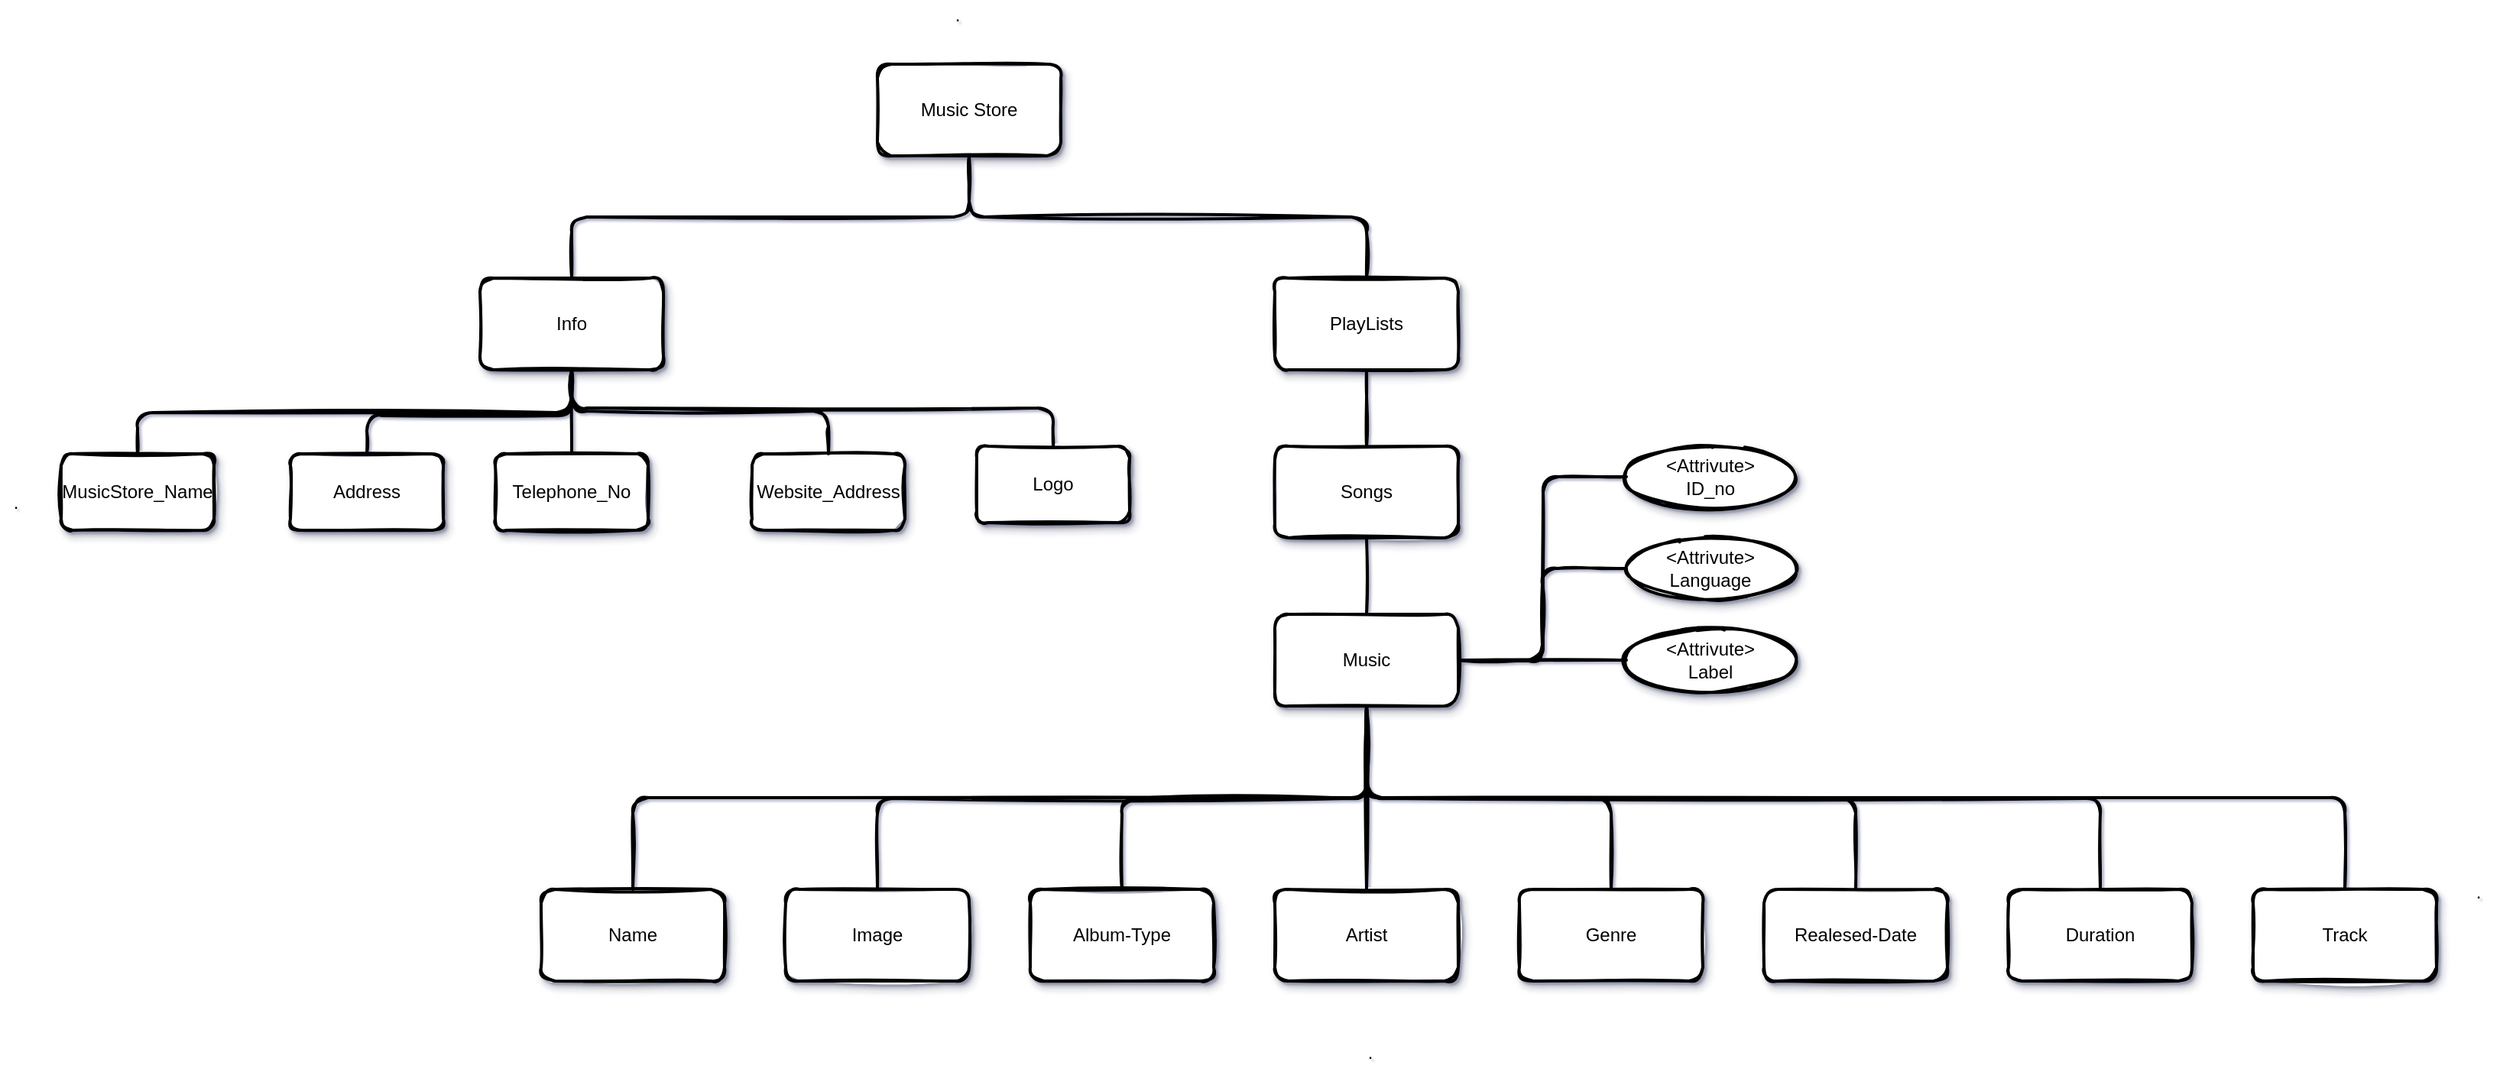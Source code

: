 <mxfile version="14.5.1" type="device"><diagram id="F7Ha_VgItzZ5kvCKJ5cn" name="Page-1"><mxGraphModel dx="1370" dy="584" grid="0" gridSize="10" guides="1" tooltips="1" connect="1" arrows="1" fold="1" page="0" pageScale="1" pageWidth="1100" pageHeight="850" math="0" shadow="1"><root><mxCell id="0"/><mxCell id="1" parent="0"/><mxCell id="w0BsnXmXyfrimXetcaJo-1" value="Music Store" style="rounded=1;whiteSpace=wrap;html=1;sketch=1;shadow=1;glass=0;strokeWidth=2;" parent="1" vertex="1"><mxGeometry x="315" y="54" width="120" height="60" as="geometry"/></mxCell><mxCell id="w0BsnXmXyfrimXetcaJo-2" value="Info" style="rounded=1;whiteSpace=wrap;html=1;sketch=1;shadow=1;glass=0;strokeWidth=2;" parent="1" vertex="1"><mxGeometry x="55" y="194" width="120" height="60" as="geometry"/></mxCell><mxCell id="w0BsnXmXyfrimXetcaJo-3" value="PlayLists" style="rounded=1;whiteSpace=wrap;html=1;sketch=1;shadow=1;glass=0;strokeWidth=2;" parent="1" vertex="1"><mxGeometry x="575" y="194" width="120" height="60" as="geometry"/></mxCell><mxCell id="w0BsnXmXyfrimXetcaJo-4" value="Songs" style="rounded=1;whiteSpace=wrap;html=1;sketch=1;shadow=1;glass=0;strokeWidth=2;" parent="1" vertex="1"><mxGeometry x="575" y="304" width="120" height="60" as="geometry"/></mxCell><mxCell id="w0BsnXmXyfrimXetcaJo-5" value="" style="endArrow=none;html=1;exitX=0.5;exitY=0;exitDx=0;exitDy=0;entryX=0.5;entryY=1;entryDx=0;entryDy=0;edgeStyle=orthogonalEdgeStyle;strokeWidth=2;sketch=1;" parent="1" source="w0BsnXmXyfrimXetcaJo-2" target="w0BsnXmXyfrimXetcaJo-1" edge="1"><mxGeometry width="50" height="50" relative="1" as="geometry"><mxPoint x="345" y="334" as="sourcePoint"/><mxPoint x="395" y="284" as="targetPoint"/><Array as="points"><mxPoint x="115" y="154"/><mxPoint x="375" y="154"/></Array></mxGeometry></mxCell><mxCell id="w0BsnXmXyfrimXetcaJo-6" value="" style="endArrow=none;html=1;exitX=0.5;exitY=0;exitDx=0;exitDy=0;entryX=0.5;entryY=1;entryDx=0;entryDy=0;edgeStyle=orthogonalEdgeStyle;strokeWidth=2;sketch=1;" parent="1" source="w0BsnXmXyfrimXetcaJo-3" target="w0BsnXmXyfrimXetcaJo-1" edge="1"><mxGeometry width="50" height="50" relative="1" as="geometry"><mxPoint x="125" y="204" as="sourcePoint"/><mxPoint x="385" y="124" as="targetPoint"/></mxGeometry></mxCell><mxCell id="w0BsnXmXyfrimXetcaJo-7" value="Music" style="rounded=1;whiteSpace=wrap;html=1;sketch=1;shadow=1;glass=0;strokeWidth=2;" parent="1" vertex="1"><mxGeometry x="575" y="414" width="120" height="60" as="geometry"/></mxCell><mxCell id="w0BsnXmXyfrimXetcaJo-8" value="Name&lt;span style=&quot;color: rgba(0 , 0 , 0 , 0) ; font-family: monospace ; font-size: 0px&quot;&gt;%3CmxGraphModel%3E%3Croot%3E%3CmxCell%20id%3D%220%22%2F%3E%3CmxCell%20id%3D%221%22%20parent%3D%220%22%2F%3E%3CmxCell%20id%3D%222%22%20value%3D%22Music%22%20style%3D%22rounded%3D1%3BwhiteSpace%3Dwrap%3Bhtml%3D1%3Bsketch%3D1%3Bshadow%3D1%3Bglass%3D0%3BstrokeWidth%3D2%3B%22%20vertex%3D%221%22%20parent%3D%221%22%3E%3CmxGeometry%20x%3D%22650%22%20y%3D%22410%22%20width%3D%22120%22%20height%3D%2260%22%20as%3D%22geometry%22%2F%3E%3C%2FmxCell%3E%3C%2Froot%3E%3C%2FmxGraphModel%3E&lt;/span&gt;" style="rounded=1;whiteSpace=wrap;html=1;sketch=1;shadow=1;glass=0;strokeWidth=2;" parent="1" vertex="1"><mxGeometry x="95" y="594" width="120" height="60" as="geometry"/></mxCell><mxCell id="w0BsnXmXyfrimXetcaJo-9" value="Image" style="rounded=1;whiteSpace=wrap;html=1;sketch=1;shadow=1;glass=0;strokeWidth=2;" parent="1" vertex="1"><mxGeometry x="255" y="594" width="120" height="60" as="geometry"/></mxCell><mxCell id="w0BsnXmXyfrimXetcaJo-10" value="Album-Type" style="rounded=1;whiteSpace=wrap;html=1;sketch=1;shadow=1;glass=0;strokeWidth=2;" parent="1" vertex="1"><mxGeometry x="415" y="594" width="120" height="60" as="geometry"/></mxCell><mxCell id="w0BsnXmXyfrimXetcaJo-11" value="Artist" style="rounded=1;whiteSpace=wrap;html=1;sketch=1;shadow=1;glass=0;strokeWidth=2;" parent="1" vertex="1"><mxGeometry x="575" y="594" width="120" height="60" as="geometry"/></mxCell><mxCell id="w0BsnXmXyfrimXetcaJo-12" value="Genre" style="rounded=1;whiteSpace=wrap;html=1;sketch=1;shadow=1;glass=0;strokeWidth=2;" parent="1" vertex="1"><mxGeometry x="735" y="594" width="120" height="60" as="geometry"/></mxCell><mxCell id="w0BsnXmXyfrimXetcaJo-13" value="Realesed-Date" style="rounded=1;whiteSpace=wrap;html=1;sketch=1;shadow=1;glass=0;strokeWidth=2;" parent="1" vertex="1"><mxGeometry x="895" y="594" width="120" height="60" as="geometry"/></mxCell><mxCell id="w0BsnXmXyfrimXetcaJo-14" value="Duration" style="rounded=1;whiteSpace=wrap;html=1;sketch=1;shadow=1;glass=0;strokeWidth=2;" parent="1" vertex="1"><mxGeometry x="1055" y="594" width="120" height="60" as="geometry"/></mxCell><mxCell id="w0BsnXmXyfrimXetcaJo-15" value="Track" style="rounded=1;whiteSpace=wrap;html=1;sketch=1;shadow=1;glass=0;strokeWidth=2;" parent="1" vertex="1"><mxGeometry x="1215" y="594" width="120" height="60" as="geometry"/></mxCell><mxCell id="w0BsnXmXyfrimXetcaJo-16" value="" style="endArrow=none;html=1;strokeWidth=2;entryX=0.5;entryY=1;entryDx=0;entryDy=0;sketch=1;" parent="1" source="w0BsnXmXyfrimXetcaJo-4" target="w0BsnXmXyfrimXetcaJo-3" edge="1"><mxGeometry width="50" height="50" relative="1" as="geometry"><mxPoint x="555" y="334" as="sourcePoint"/><mxPoint x="605" y="284" as="targetPoint"/></mxGeometry></mxCell><mxCell id="w0BsnXmXyfrimXetcaJo-17" value="" style="endArrow=none;html=1;strokeWidth=2;entryX=0.5;entryY=1;entryDx=0;entryDy=0;exitX=0.5;exitY=0;exitDx=0;exitDy=0;sketch=1;" parent="1" source="w0BsnXmXyfrimXetcaJo-7" target="w0BsnXmXyfrimXetcaJo-4" edge="1"><mxGeometry width="50" height="50" relative="1" as="geometry"><mxPoint x="555" y="334" as="sourcePoint"/><mxPoint x="605" y="284" as="targetPoint"/></mxGeometry></mxCell><mxCell id="w0BsnXmXyfrimXetcaJo-18" value="" style="endArrow=none;html=1;strokeWidth=2;entryX=0.5;entryY=1;entryDx=0;entryDy=0;edgeStyle=orthogonalEdgeStyle;sketch=1;" parent="1" source="w0BsnXmXyfrimXetcaJo-11" target="w0BsnXmXyfrimXetcaJo-7" edge="1"><mxGeometry width="50" height="50" relative="1" as="geometry"><mxPoint x="555" y="334" as="sourcePoint"/><mxPoint x="605" y="284" as="targetPoint"/></mxGeometry></mxCell><mxCell id="w0BsnXmXyfrimXetcaJo-19" value="" style="endArrow=none;html=1;strokeWidth=2;exitX=0.5;exitY=0;exitDx=0;exitDy=0;edgeStyle=orthogonalEdgeStyle;sketch=1;" parent="1" source="w0BsnXmXyfrimXetcaJo-10" edge="1"><mxGeometry width="50" height="50" relative="1" as="geometry"><mxPoint x="645" y="604" as="sourcePoint"/><mxPoint x="635" y="474" as="targetPoint"/></mxGeometry></mxCell><mxCell id="w0BsnXmXyfrimXetcaJo-20" value="" style="endArrow=none;html=1;strokeWidth=2;entryX=0.5;entryY=1;entryDx=0;entryDy=0;exitX=0.5;exitY=0;exitDx=0;exitDy=0;edgeStyle=orthogonalEdgeStyle;sketch=1;" parent="1" source="w0BsnXmXyfrimXetcaJo-12" target="w0BsnXmXyfrimXetcaJo-7" edge="1"><mxGeometry width="50" height="50" relative="1" as="geometry"><mxPoint x="655" y="614" as="sourcePoint"/><mxPoint x="655" y="494" as="targetPoint"/></mxGeometry></mxCell><mxCell id="w0BsnXmXyfrimXetcaJo-21" value="" style="endArrow=none;html=1;strokeWidth=2;exitX=0.5;exitY=0;exitDx=0;exitDy=0;edgeStyle=orthogonalEdgeStyle;sketch=1;" parent="1" source="w0BsnXmXyfrimXetcaJo-9" edge="1"><mxGeometry width="50" height="50" relative="1" as="geometry"><mxPoint x="665" y="624" as="sourcePoint"/><mxPoint x="635" y="474" as="targetPoint"/></mxGeometry></mxCell><mxCell id="w0BsnXmXyfrimXetcaJo-22" value="" style="endArrow=none;html=1;strokeWidth=2;entryX=0.5;entryY=0;entryDx=0;entryDy=0;edgeStyle=orthogonalEdgeStyle;sketch=1;" parent="1" target="w0BsnXmXyfrimXetcaJo-13" edge="1"><mxGeometry width="50" height="50" relative="1" as="geometry"><mxPoint x="635" y="474" as="sourcePoint"/><mxPoint x="675" y="514" as="targetPoint"/><Array as="points"><mxPoint x="635" y="534"/><mxPoint x="955" y="534"/></Array></mxGeometry></mxCell><mxCell id="w0BsnXmXyfrimXetcaJo-23" value="" style="endArrow=none;html=1;strokeWidth=2;entryX=0.5;entryY=0;entryDx=0;entryDy=0;edgeStyle=orthogonalEdgeStyle;sketch=1;" parent="1" target="w0BsnXmXyfrimXetcaJo-8" edge="1"><mxGeometry width="50" height="50" relative="1" as="geometry"><mxPoint x="635" y="474" as="sourcePoint"/><mxPoint x="685" y="524" as="targetPoint"/><Array as="points"><mxPoint x="635" y="534"/><mxPoint x="155" y="534"/></Array></mxGeometry></mxCell><mxCell id="w0BsnXmXyfrimXetcaJo-24" value="" style="endArrow=none;html=1;strokeWidth=2;exitX=0.5;exitY=0;exitDx=0;exitDy=0;edgeStyle=orthogonalEdgeStyle;sketch=1;" parent="1" source="w0BsnXmXyfrimXetcaJo-14" edge="1"><mxGeometry width="50" height="50" relative="1" as="geometry"><mxPoint x="695" y="654" as="sourcePoint"/><mxPoint x="635" y="474" as="targetPoint"/></mxGeometry></mxCell><mxCell id="w0BsnXmXyfrimXetcaJo-25" value="MusicStore_Name&lt;span style=&quot;color: rgba(0 , 0 , 0 , 0) ; font-family: monospace ; font-size: 0px&quot;&gt;%3CmxGraphModel%3E%3Croot%3E%3CmxCell%20id%3D%220%22%2F%3E%3CmxCell%20id%3D%221%22%20parent%3D%220%22%2F%3E%3CmxCell%20id%3D%222%22%20value%3D%22Music%22%20style%3D%22rounded%3D1%3BwhiteSpace%3Dwrap%3Bhtml%3D1%3Bsketch%3D1%3Bshadow%3D1%3Bglass%3D0%3BstrokeWidth%3D2%3B%22%20vertex%3D%221%22%20parent%3D%221%22%3E%3CmxGeometry%20x%3D%22650%22%20y%3D%22410%22%20width%3D%22120%22%20height%3D%2260%22%20as%3D%22geometry%22%2F%3E%3C%2FmxCell%3E%3C%2Froot%3E%3C%2FmxGraphModel%3E&lt;/span&gt;" style="rounded=1;whiteSpace=wrap;html=1;sketch=1;shadow=1;glass=0;strokeWidth=2;" parent="1" vertex="1"><mxGeometry x="-219" y="309" width="100" height="50" as="geometry"/></mxCell><mxCell id="w0BsnXmXyfrimXetcaJo-26" value="Address" style="rounded=1;whiteSpace=wrap;html=1;sketch=1;shadow=1;glass=0;strokeWidth=2;" parent="1" vertex="1"><mxGeometry x="-69" y="309" width="100" height="50" as="geometry"/></mxCell><mxCell id="w0BsnXmXyfrimXetcaJo-27" value="Telephone_No" style="rounded=1;whiteSpace=wrap;html=1;sketch=1;shadow=1;glass=0;strokeWidth=2;" parent="1" vertex="1"><mxGeometry x="65" y="309" width="100" height="50" as="geometry"/></mxCell><mxCell id="w0BsnXmXyfrimXetcaJo-28" value="Website_Address" style="rounded=1;whiteSpace=wrap;html=1;sketch=1;shadow=1;glass=0;strokeWidth=2;" parent="1" vertex="1"><mxGeometry x="233" y="309" width="100" height="50" as="geometry"/></mxCell><mxCell id="w0BsnXmXyfrimXetcaJo-29" value="Logo" style="rounded=1;whiteSpace=wrap;html=1;sketch=1;shadow=1;glass=0;strokeWidth=2;" parent="1" vertex="1"><mxGeometry x="380" y="304" width="100" height="50" as="geometry"/></mxCell><mxCell id="w0BsnXmXyfrimXetcaJo-30" value="" style="endArrow=none;html=1;strokeWidth=2;exitX=0.5;exitY=1;exitDx=0;exitDy=0;entryX=0.5;entryY=0;entryDx=0;entryDy=0;edgeStyle=orthogonalEdgeStyle;sketch=1;" parent="1" source="w0BsnXmXyfrimXetcaJo-2" target="w0BsnXmXyfrimXetcaJo-29" edge="1"><mxGeometry width="50" height="50" relative="1" as="geometry"><mxPoint x="245" y="434" as="sourcePoint"/><mxPoint x="295" y="384" as="targetPoint"/></mxGeometry></mxCell><mxCell id="w0BsnXmXyfrimXetcaJo-31" value="" style="endArrow=none;html=1;strokeWidth=2;entryX=0.5;entryY=0;entryDx=0;entryDy=0;edgeStyle=orthogonalEdgeStyle;sketch=1;" parent="1" target="w0BsnXmXyfrimXetcaJo-28" edge="1"><mxGeometry width="50" height="50" relative="1" as="geometry"><mxPoint x="115" y="254" as="sourcePoint"/><mxPoint x="295" y="384" as="targetPoint"/><Array as="points"><mxPoint x="115" y="281"/><mxPoint x="283" y="281"/></Array></mxGeometry></mxCell><mxCell id="w0BsnXmXyfrimXetcaJo-32" value="" style="endArrow=none;html=1;strokeWidth=2;exitX=0.5;exitY=1;exitDx=0;exitDy=0;entryX=0.5;entryY=0;entryDx=0;entryDy=0;edgeStyle=orthogonalEdgeStyle;sketch=1;" parent="1" source="w0BsnXmXyfrimXetcaJo-2" target="w0BsnXmXyfrimXetcaJo-27" edge="1"><mxGeometry width="50" height="50" relative="1" as="geometry"><mxPoint x="245" y="434" as="sourcePoint"/><mxPoint x="295" y="384" as="targetPoint"/></mxGeometry></mxCell><mxCell id="w0BsnXmXyfrimXetcaJo-33" value="" style="endArrow=none;html=1;strokeWidth=2;entryX=0.5;entryY=0;entryDx=0;entryDy=0;edgeStyle=orthogonalEdgeStyle;sketch=1;" parent="1" target="w0BsnXmXyfrimXetcaJo-26" edge="1"><mxGeometry width="50" height="50" relative="1" as="geometry"><mxPoint x="115" y="254" as="sourcePoint"/><mxPoint x="-65" y="319" as="targetPoint"/><Array as="points"><mxPoint x="115" y="284"/><mxPoint x="-19" y="284"/></Array></mxGeometry></mxCell><mxCell id="w0BsnXmXyfrimXetcaJo-34" value="" style="endArrow=none;html=1;strokeWidth=2;exitX=0.5;exitY=0;exitDx=0;exitDy=0;edgeStyle=orthogonalEdgeStyle;sketch=1;" parent="1" source="w0BsnXmXyfrimXetcaJo-25" edge="1"><mxGeometry width="50" height="50" relative="1" as="geometry"><mxPoint x="135" y="274" as="sourcePoint"/><mxPoint x="115" y="254" as="targetPoint"/><Array as="points"><mxPoint x="-169" y="282"/><mxPoint x="115" y="282"/></Array></mxGeometry></mxCell><mxCell id="w0BsnXmXyfrimXetcaJo-35" value="" style="endArrow=none;html=1;strokeWidth=2;exitX=0.5;exitY=0;exitDx=0;exitDy=0;edgeStyle=orthogonalEdgeStyle;sketch=1;" parent="1" source="w0BsnXmXyfrimXetcaJo-15" edge="1"><mxGeometry width="50" height="50" relative="1" as="geometry"><mxPoint x="1125" y="604" as="sourcePoint"/><mxPoint x="635" y="474" as="targetPoint"/><Array as="points"><mxPoint x="1275" y="534"/><mxPoint x="635" y="534"/></Array></mxGeometry></mxCell><mxCell id="w0BsnXmXyfrimXetcaJo-36" value="&lt;span&gt;&amp;lt;Attrivute&amp;gt;&lt;/span&gt;&lt;br&gt;Language" style="ellipse;whiteSpace=wrap;html=1;rounded=1;shadow=1;glass=0;sketch=1;strokeWidth=2;" parent="1" vertex="1"><mxGeometry x="805" y="364" width="110" height="40" as="geometry"/></mxCell><mxCell id="w0BsnXmXyfrimXetcaJo-37" value="&lt;span&gt;&amp;lt;Attrivute&amp;gt;&lt;/span&gt;&lt;br&gt;Label" style="ellipse;whiteSpace=wrap;html=1;rounded=1;shadow=1;glass=0;sketch=1;strokeWidth=2;" parent="1" vertex="1"><mxGeometry x="805" y="424" width="110" height="40" as="geometry"/></mxCell><mxCell id="w0BsnXmXyfrimXetcaJo-38" value="&amp;lt;Attrivute&amp;gt;&lt;br&gt;ID_no" style="ellipse;whiteSpace=wrap;html=1;rounded=1;shadow=1;glass=0;sketch=1;strokeWidth=2;" parent="1" vertex="1"><mxGeometry x="805" y="304" width="110" height="40" as="geometry"/></mxCell><mxCell id="w0BsnXmXyfrimXetcaJo-39" value="" style="endArrow=none;html=1;strokeWidth=2;entryX=0;entryY=0.5;entryDx=0;entryDy=0;edgeStyle=orthogonalEdgeStyle;sketch=1;" parent="1" target="w0BsnXmXyfrimXetcaJo-38" edge="1"><mxGeometry width="50" height="50" relative="1" as="geometry"><mxPoint x="695" y="444" as="sourcePoint"/><mxPoint x="875" y="374" as="targetPoint"/></mxGeometry></mxCell><mxCell id="w0BsnXmXyfrimXetcaJo-40" value="" style="endArrow=none;html=1;strokeWidth=2;exitX=1;exitY=0.5;exitDx=0;exitDy=0;entryX=0;entryY=0.5;entryDx=0;entryDy=0;edgeStyle=orthogonalEdgeStyle;sketch=1;" parent="1" source="w0BsnXmXyfrimXetcaJo-7" target="w0BsnXmXyfrimXetcaJo-36" edge="1"><mxGeometry width="50" height="50" relative="1" as="geometry"><mxPoint x="825" y="424" as="sourcePoint"/><mxPoint x="875" y="374" as="targetPoint"/></mxGeometry></mxCell><mxCell id="w0BsnXmXyfrimXetcaJo-41" value="" style="endArrow=none;html=1;strokeWidth=2;entryX=0;entryY=0.5;entryDx=0;entryDy=0;sketch=1;" parent="1" target="w0BsnXmXyfrimXetcaJo-37" edge="1"><mxGeometry width="50" height="50" relative="1" as="geometry"><mxPoint x="695" y="444" as="sourcePoint"/><mxPoint x="875" y="374" as="targetPoint"/></mxGeometry></mxCell><mxCell id="w0BsnXmXyfrimXetcaJo-42" value="." style="text;html=1;align=center;verticalAlign=middle;resizable=0;points=[];autosize=1;sketch=1;" parent="1" vertex="1"><mxGeometry x="357" y="12" width="20" height="20" as="geometry"/></mxCell><mxCell id="w0BsnXmXyfrimXetcaJo-43" value="." style="text;html=1;align=center;verticalAlign=middle;resizable=0;points=[];autosize=1;sketch=1;" parent="1" vertex="1"><mxGeometry x="-259" y="331" width="20" height="20" as="geometry"/></mxCell><mxCell id="w0BsnXmXyfrimXetcaJo-44" value="." style="text;html=1;align=center;verticalAlign=middle;resizable=0;points=[];autosize=1;sketch=1;" parent="1" vertex="1"><mxGeometry x="627" y="691" width="20" height="20" as="geometry"/></mxCell><mxCell id="w0BsnXmXyfrimXetcaJo-45" value="." style="text;html=1;align=center;verticalAlign=middle;resizable=0;points=[];autosize=1;sketch=1;" parent="1" vertex="1"><mxGeometry x="1352" y="586" width="20" height="20" as="geometry"/></mxCell></root></mxGraphModel></diagram></mxfile>